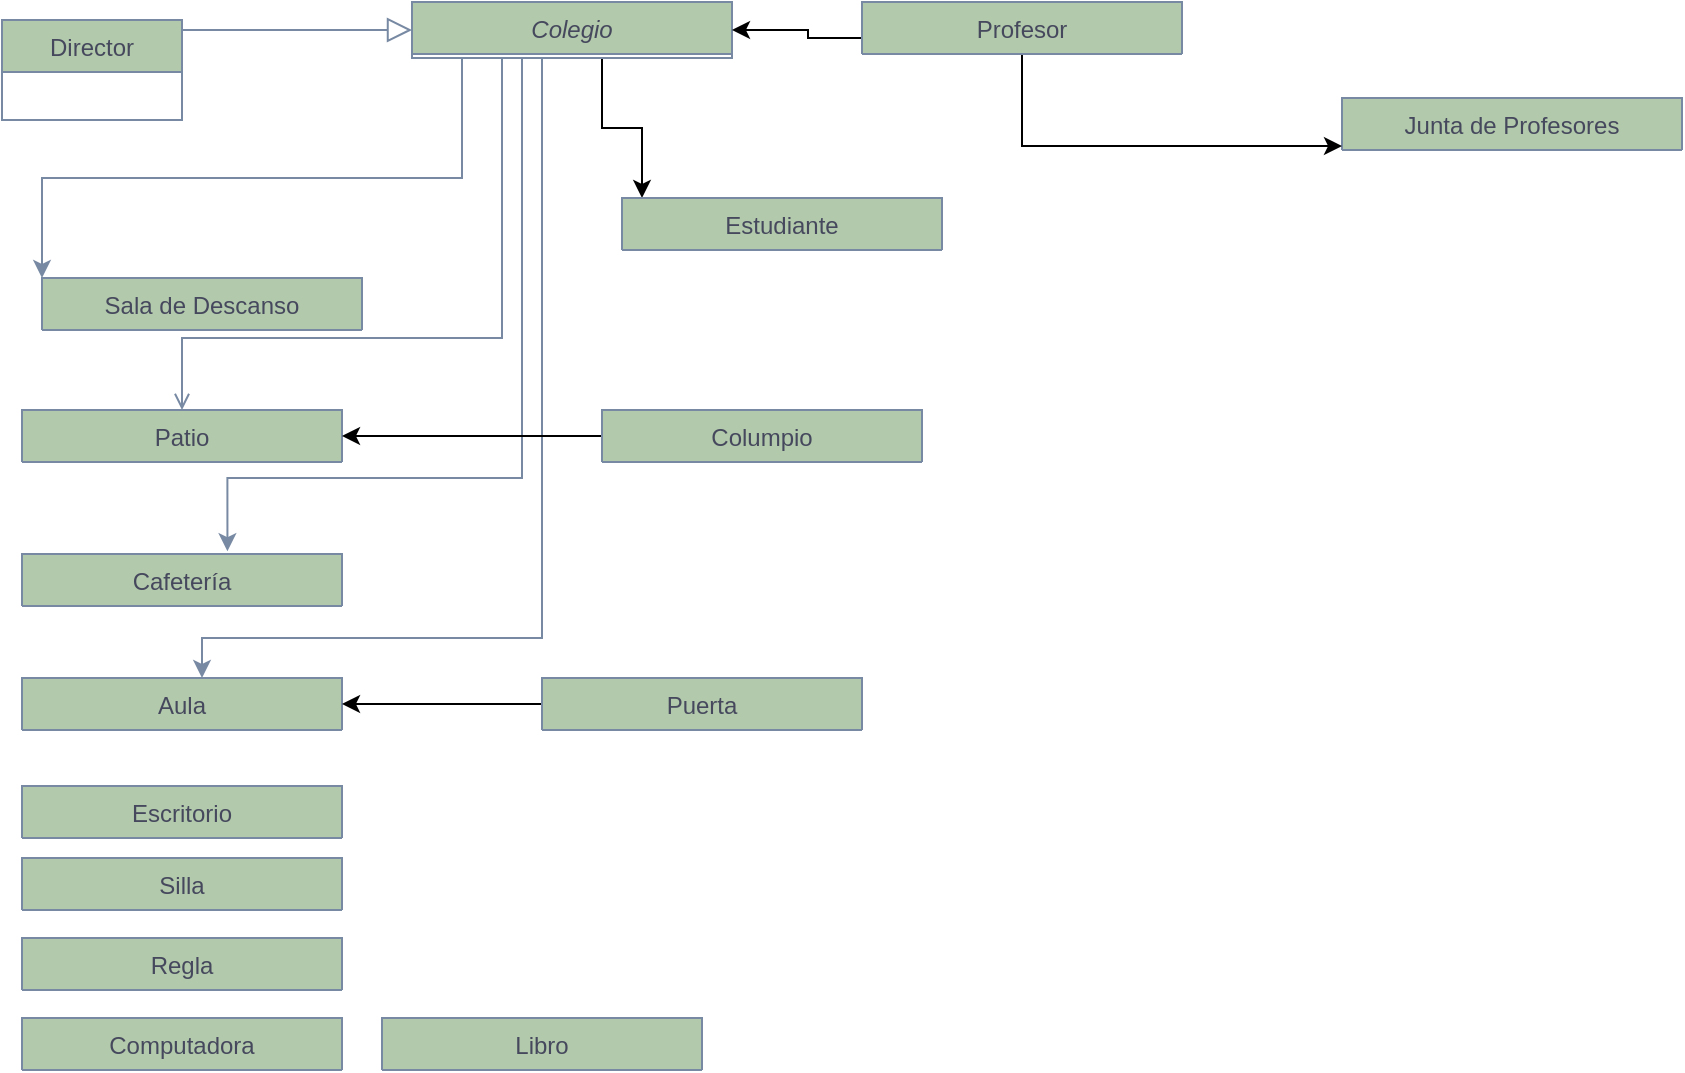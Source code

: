 <mxfile version="13.10.0" type="github">
  <diagram id="C5RBs43oDa-KdzZeNtuy" name="Page-1">
    <mxGraphModel dx="1038" dy="548" grid="1" gridSize="10" guides="1" tooltips="1" connect="1" arrows="1" fold="1" page="1" pageScale="1" pageWidth="827" pageHeight="1169" math="0" shadow="0">
      <root>
        <mxCell id="WIyWlLk6GJQsqaUBKTNV-0" />
        <mxCell id="WIyWlLk6GJQsqaUBKTNV-1" parent="WIyWlLk6GJQsqaUBKTNV-0" />
        <mxCell id="FTmHayUZEP4_Rs8V9bha-4" style="edgeStyle=orthogonalEdgeStyle;rounded=0;orthogonalLoop=1;jettySize=auto;html=1;strokeColor=#788AA3;fontColor=#46495D;" parent="WIyWlLk6GJQsqaUBKTNV-1" source="zkfFHV4jXpPFQw0GAbJ--0" target="FTmHayUZEP4_Rs8V9bha-0" edge="1">
          <mxGeometry relative="1" as="geometry">
            <Array as="points">
              <mxPoint x="280" y="320" />
              <mxPoint x="110" y="320" />
            </Array>
          </mxGeometry>
        </mxCell>
        <mxCell id="ioKz9-Z1rXta87zwbYLo-16" value="" style="edgeStyle=orthogonalEdgeStyle;rounded=0;orthogonalLoop=1;jettySize=auto;html=1;" edge="1" parent="WIyWlLk6GJQsqaUBKTNV-1" source="zkfFHV4jXpPFQw0GAbJ--0" target="ioKz9-Z1rXta87zwbYLo-12">
          <mxGeometry relative="1" as="geometry">
            <Array as="points">
              <mxPoint x="310" y="65" />
              <mxPoint x="330" y="65" />
            </Array>
          </mxGeometry>
        </mxCell>
        <mxCell id="zkfFHV4jXpPFQw0GAbJ--0" value="Colegio" style="swimlane;fontStyle=2;align=center;verticalAlign=top;childLayout=stackLayout;horizontal=1;startSize=26;horizontalStack=0;resizeParent=1;resizeLast=0;collapsible=1;marginBottom=0;rounded=0;shadow=0;strokeWidth=1;fillColor=#B2C9AB;strokeColor=#788AA3;fontColor=#46495D;" parent="WIyWlLk6GJQsqaUBKTNV-1" vertex="1" collapsed="1">
          <mxGeometry x="215" y="2" width="160" height="28" as="geometry">
            <mxRectangle x="215" y="2" width="220" height="198" as="alternateBounds" />
          </mxGeometry>
        </mxCell>
        <mxCell id="zkfFHV4jXpPFQw0GAbJ--4" value="" style="line;html=1;strokeWidth=1;align=left;verticalAlign=middle;spacingTop=-1;spacingLeft=3;spacingRight=3;rotatable=0;labelPosition=right;points=[];portConstraint=eastwest;fillColor=#B2C9AB;strokeColor=#788AA3;fontColor=#46495D;" parent="zkfFHV4jXpPFQw0GAbJ--0" vertex="1">
          <mxGeometry y="26" width="160" height="8" as="geometry" />
        </mxCell>
        <mxCell id="ioKz9-Z1rXta87zwbYLo-6" value="Profesor" style="swimlane;fontStyle=0;align=center;verticalAlign=top;childLayout=stackLayout;horizontal=1;startSize=80;horizontalStack=0;resizeParent=1;resizeLast=0;collapsible=1;marginBottom=0;rounded=0;shadow=0;strokeWidth=1;fillColor=#B2C9AB;strokeColor=#788AA3;fontColor=#46495D;" vertex="1" collapsed="1" parent="zkfFHV4jXpPFQw0GAbJ--0">
          <mxGeometry y="34" width="160" height="26" as="geometry">
            <mxRectangle x="110" y="430" width="120" height="88" as="alternateBounds" />
          </mxGeometry>
        </mxCell>
        <mxCell id="ioKz9-Z1rXta87zwbYLo-7" value="" style="line;html=1;strokeWidth=1;align=left;verticalAlign=middle;spacingTop=-1;spacingLeft=3;spacingRight=3;rotatable=0;labelPosition=right;points=[];portConstraint=eastwest;fillColor=#B2C9AB;strokeColor=#788AA3;fontColor=#46495D;" vertex="1" parent="ioKz9-Z1rXta87zwbYLo-6">
          <mxGeometry y="26" width="160" height="8" as="geometry" />
        </mxCell>
        <mxCell id="zkfFHV4jXpPFQw0GAbJ--6" value="Director" style="swimlane;fontStyle=0;align=center;verticalAlign=top;childLayout=stackLayout;horizontal=1;startSize=26;horizontalStack=0;resizeParent=1;resizeLast=0;collapsible=1;marginBottom=0;rounded=0;shadow=0;strokeWidth=1;fillColor=#B2C9AB;strokeColor=#788AA3;fontColor=#46495D;" parent="WIyWlLk6GJQsqaUBKTNV-1" vertex="1" collapsed="1">
          <mxGeometry x="10" y="11" width="90" height="50" as="geometry">
            <mxRectangle x="10" y="40" width="160" height="60" as="alternateBounds" />
          </mxGeometry>
        </mxCell>
        <mxCell id="zkfFHV4jXpPFQw0GAbJ--9" value="" style="line;html=1;strokeWidth=1;align=left;verticalAlign=middle;spacingTop=-1;spacingLeft=3;spacingRight=3;rotatable=0;labelPosition=right;points=[];portConstraint=eastwest;fillColor=#B2C9AB;strokeColor=#788AA3;fontColor=#46495D;" parent="zkfFHV4jXpPFQw0GAbJ--6" vertex="1">
          <mxGeometry y="26" width="90" height="8" as="geometry" />
        </mxCell>
        <mxCell id="zkfFHV4jXpPFQw0GAbJ--12" value="" style="endArrow=block;endSize=10;endFill=0;shadow=0;strokeWidth=1;rounded=0;edgeStyle=elbowEdgeStyle;elbow=vertical;strokeColor=#788AA3;fontColor=#46495D;" parent="WIyWlLk6GJQsqaUBKTNV-1" source="zkfFHV4jXpPFQw0GAbJ--6" target="zkfFHV4jXpPFQw0GAbJ--0" edge="1">
          <mxGeometry width="160" relative="1" as="geometry">
            <mxPoint x="200" y="203" as="sourcePoint" />
            <mxPoint x="200" y="203" as="targetPoint" />
            <Array as="points">
              <mxPoint x="200" y="16" />
              <mxPoint x="180" y="36" />
              <mxPoint x="200" y="70" />
              <mxPoint x="70" y="130" />
            </Array>
          </mxGeometry>
        </mxCell>
        <mxCell id="zkfFHV4jXpPFQw0GAbJ--13" value="Junta de Profesores" style="swimlane;fontStyle=0;align=center;verticalAlign=top;childLayout=stackLayout;horizontal=1;startSize=26;horizontalStack=0;resizeParent=1;resizeLast=0;collapsible=1;marginBottom=0;rounded=0;shadow=0;strokeWidth=1;fillColor=#B2C9AB;strokeColor=#788AA3;fontColor=#46495D;" parent="WIyWlLk6GJQsqaUBKTNV-1" vertex="1" collapsed="1">
          <mxGeometry x="680" y="50" width="170" height="26" as="geometry">
            <mxRectangle x="10" y="140" width="150" height="60" as="alternateBounds" />
          </mxGeometry>
        </mxCell>
        <mxCell id="ioKz9-Z1rXta87zwbYLo-3" value="Profesor" style="swimlane;fontStyle=0;align=center;verticalAlign=top;childLayout=stackLayout;horizontal=1;startSize=80;horizontalStack=0;resizeParent=1;resizeLast=0;collapsible=1;marginBottom=0;rounded=0;shadow=0;strokeWidth=1;fillColor=#B2C9AB;strokeColor=#788AA3;fontColor=#46495D;" vertex="1" collapsed="1" parent="zkfFHV4jXpPFQw0GAbJ--13">
          <mxGeometry y="26" width="170" height="26" as="geometry">
            <mxRectangle x="110" y="430" width="120" height="88" as="alternateBounds" />
          </mxGeometry>
        </mxCell>
        <mxCell id="ioKz9-Z1rXta87zwbYLo-4" value="" style="line;html=1;strokeWidth=1;align=left;verticalAlign=middle;spacingTop=-1;spacingLeft=3;spacingRight=3;rotatable=0;labelPosition=right;points=[];portConstraint=eastwest;fillColor=#B2C9AB;strokeColor=#788AA3;fontColor=#46495D;" vertex="1" parent="ioKz9-Z1rXta87zwbYLo-3">
          <mxGeometry y="26" width="170" height="8" as="geometry" />
        </mxCell>
        <mxCell id="zkfFHV4jXpPFQw0GAbJ--17" value="Patio" style="swimlane;fontStyle=0;align=center;verticalAlign=top;childLayout=stackLayout;horizontal=1;startSize=80;horizontalStack=0;resizeParent=1;resizeLast=0;collapsible=1;marginBottom=0;rounded=0;shadow=0;strokeWidth=1;fillColor=#B2C9AB;strokeColor=#788AA3;fontColor=#46495D;" parent="WIyWlLk6GJQsqaUBKTNV-1" vertex="1" collapsed="1">
          <mxGeometry x="20" y="206" width="160" height="26" as="geometry">
            <mxRectangle x="230" y="300" width="180" height="58" as="alternateBounds" />
          </mxGeometry>
        </mxCell>
        <mxCell id="zkfFHV4jXpPFQw0GAbJ--23" value="" style="line;html=1;strokeWidth=1;align=left;verticalAlign=middle;spacingTop=-1;spacingLeft=3;spacingRight=3;rotatable=0;labelPosition=right;points=[];portConstraint=eastwest;fillColor=#B2C9AB;strokeColor=#788AA3;fontColor=#46495D;" parent="zkfFHV4jXpPFQw0GAbJ--17" vertex="1">
          <mxGeometry y="26" width="160" height="8" as="geometry" />
        </mxCell>
        <mxCell id="zkfFHV4jXpPFQw0GAbJ--26" value="" style="endArrow=open;shadow=0;strokeWidth=1;rounded=0;endFill=1;edgeStyle=elbowEdgeStyle;elbow=vertical;strokeColor=#788AA3;fontColor=#46495D;" parent="WIyWlLk6GJQsqaUBKTNV-1" source="zkfFHV4jXpPFQw0GAbJ--0" target="zkfFHV4jXpPFQw0GAbJ--17" edge="1">
          <mxGeometry x="0.5" y="41" relative="1" as="geometry">
            <mxPoint x="380" y="192" as="sourcePoint" />
            <mxPoint x="540" y="192" as="targetPoint" />
            <mxPoint x="-40" y="32" as="offset" />
            <Array as="points">
              <mxPoint x="260" y="170" />
              <mxPoint x="40" y="190" />
              <mxPoint x="210" y="180" />
              <mxPoint x="260" y="160" />
              <mxPoint x="210" y="180" />
              <mxPoint x="260" y="160" />
              <mxPoint x="210" y="180" />
              <mxPoint x="250" y="140" />
              <mxPoint x="100" y="190" />
              <mxPoint x="260" y="219" />
              <mxPoint x="280" y="110" />
              <mxPoint x="325" y="260" />
            </Array>
          </mxGeometry>
        </mxCell>
        <mxCell id="FTmHayUZEP4_Rs8V9bha-0" value="Aula" style="swimlane;fontStyle=0;align=center;verticalAlign=top;childLayout=stackLayout;horizontal=1;startSize=80;horizontalStack=0;resizeParent=1;resizeLast=0;collapsible=1;marginBottom=0;rounded=0;shadow=0;strokeWidth=1;fillColor=#B2C9AB;strokeColor=#788AA3;fontColor=#46495D;" parent="WIyWlLk6GJQsqaUBKTNV-1" vertex="1" collapsed="1">
          <mxGeometry x="20" y="340" width="160" height="26" as="geometry">
            <mxRectangle x="470" y="300" width="160" height="58" as="alternateBounds" />
          </mxGeometry>
        </mxCell>
        <mxCell id="FTmHayUZEP4_Rs8V9bha-1" value="" style="line;html=1;strokeWidth=1;align=left;verticalAlign=middle;spacingTop=-1;spacingLeft=3;spacingRight=3;rotatable=0;labelPosition=right;points=[];portConstraint=eastwest;fillColor=#B2C9AB;strokeColor=#788AA3;fontColor=#46495D;" parent="FTmHayUZEP4_Rs8V9bha-0" vertex="1">
          <mxGeometry y="26" width="160" height="8" as="geometry" />
        </mxCell>
        <mxCell id="ioKz9-Z1rXta87zwbYLo-9" value="Puerta" style="swimlane;fontStyle=0;align=center;verticalAlign=top;childLayout=stackLayout;horizontal=1;startSize=80;horizontalStack=0;resizeParent=1;resizeLast=0;collapsible=1;marginBottom=0;rounded=0;shadow=0;strokeWidth=1;fillColor=#B2C9AB;strokeColor=#788AA3;fontColor=#46495D;" vertex="1" collapsed="1" parent="FTmHayUZEP4_Rs8V9bha-0">
          <mxGeometry y="34" width="160" height="26" as="geometry">
            <mxRectangle x="315" y="430" width="120" height="72" as="alternateBounds" />
          </mxGeometry>
        </mxCell>
        <mxCell id="ioKz9-Z1rXta87zwbYLo-10" value="" style="line;html=1;strokeWidth=1;align=left;verticalAlign=middle;spacingTop=-1;spacingLeft=3;spacingRight=3;rotatable=0;labelPosition=right;points=[];portConstraint=eastwest;fillColor=#B2C9AB;strokeColor=#788AA3;fontColor=#46495D;" vertex="1" parent="ioKz9-Z1rXta87zwbYLo-9">
          <mxGeometry y="26" width="160" height="8" as="geometry" />
        </mxCell>
        <mxCell id="FTmHayUZEP4_Rs8V9bha-2" value="Libro" style="swimlane;fontStyle=0;align=center;verticalAlign=top;childLayout=stackLayout;horizontal=1;startSize=80;horizontalStack=0;resizeParent=1;resizeLast=0;collapsible=1;marginBottom=0;rounded=0;shadow=0;strokeWidth=1;fillColor=#B2C9AB;strokeColor=#788AA3;fontColor=#46495D;" parent="WIyWlLk6GJQsqaUBKTNV-1" vertex="1" collapsed="1">
          <mxGeometry x="200" y="510" width="160" height="26" as="geometry">
            <mxRectangle x="500" y="390" width="120" height="56" as="alternateBounds" />
          </mxGeometry>
        </mxCell>
        <mxCell id="FTmHayUZEP4_Rs8V9bha-3" value="" style="line;html=1;strokeWidth=1;align=left;verticalAlign=middle;spacingTop=-1;spacingLeft=3;spacingRight=3;rotatable=0;labelPosition=right;points=[];portConstraint=eastwest;fillColor=#B2C9AB;strokeColor=#788AA3;fontColor=#46495D;" parent="FTmHayUZEP4_Rs8V9bha-2" vertex="1">
          <mxGeometry y="26" width="160" height="8" as="geometry" />
        </mxCell>
        <mxCell id="FTmHayUZEP4_Rs8V9bha-5" value="Sala de Descanso" style="swimlane;fontStyle=0;align=center;verticalAlign=top;childLayout=stackLayout;horizontal=1;startSize=80;horizontalStack=0;resizeParent=1;resizeLast=0;collapsible=1;marginBottom=0;rounded=0;shadow=0;strokeWidth=1;fillColor=#B2C9AB;strokeColor=#788AA3;fontColor=#46495D;" parent="WIyWlLk6GJQsqaUBKTNV-1" vertex="1" collapsed="1">
          <mxGeometry x="30" y="140" width="160" height="26" as="geometry">
            <mxRectangle x="50" y="295" width="150" height="71" as="alternateBounds" />
          </mxGeometry>
        </mxCell>
        <mxCell id="FTmHayUZEP4_Rs8V9bha-6" value="" style="line;html=1;strokeWidth=1;align=left;verticalAlign=middle;spacingTop=-1;spacingLeft=3;spacingRight=3;rotatable=0;labelPosition=right;points=[];portConstraint=eastwest;fillColor=#B2C9AB;strokeColor=#788AA3;fontColor=#46495D;" parent="FTmHayUZEP4_Rs8V9bha-5" vertex="1">
          <mxGeometry y="26" width="160" height="8" as="geometry" />
        </mxCell>
        <mxCell id="FTmHayUZEP4_Rs8V9bha-7" style="edgeStyle=orthogonalEdgeStyle;rounded=0;orthogonalLoop=1;jettySize=auto;html=1;strokeColor=#788AA3;fontColor=#46495D;" parent="WIyWlLk6GJQsqaUBKTNV-1" target="FTmHayUZEP4_Rs8V9bha-5" edge="1">
          <mxGeometry relative="1" as="geometry">
            <mxPoint x="240" y="30" as="sourcePoint" />
            <mxPoint x="255" y="443" as="targetPoint" />
            <Array as="points">
              <mxPoint x="240" y="90" />
              <mxPoint x="30" y="90" />
            </Array>
          </mxGeometry>
        </mxCell>
        <mxCell id="FTmHayUZEP4_Rs8V9bha-8" value="Estudiante" style="swimlane;fontStyle=0;align=center;verticalAlign=top;childLayout=stackLayout;horizontal=1;startSize=80;horizontalStack=0;resizeParent=1;resizeLast=0;collapsible=1;marginBottom=0;rounded=0;shadow=0;strokeWidth=1;fillColor=#B2C9AB;strokeColor=#788AA3;fontColor=#46495D;" parent="WIyWlLk6GJQsqaUBKTNV-1" vertex="1" collapsed="1">
          <mxGeometry x="320" y="100" width="160" height="26" as="geometry">
            <mxRectangle x="315" y="430" width="120" height="72" as="alternateBounds" />
          </mxGeometry>
        </mxCell>
        <mxCell id="FTmHayUZEP4_Rs8V9bha-9" value="" style="line;html=1;strokeWidth=1;align=left;verticalAlign=middle;spacingTop=-1;spacingLeft=3;spacingRight=3;rotatable=0;labelPosition=right;points=[];portConstraint=eastwest;fillColor=#B2C9AB;strokeColor=#788AA3;fontColor=#46495D;" parent="FTmHayUZEP4_Rs8V9bha-8" vertex="1">
          <mxGeometry y="26" width="160" height="8" as="geometry" />
        </mxCell>
        <mxCell id="ioKz9-Z1rXta87zwbYLo-12" value="Colegio" style="swimlane;fontStyle=2;align=center;verticalAlign=top;childLayout=stackLayout;horizontal=1;startSize=26;horizontalStack=0;resizeParent=1;resizeLast=0;collapsible=1;marginBottom=0;rounded=0;shadow=0;strokeWidth=1;fillColor=#B2C9AB;strokeColor=#788AA3;fontColor=#46495D;" vertex="1" collapsed="1" parent="FTmHayUZEP4_Rs8V9bha-8">
          <mxGeometry y="34" width="160" height="28" as="geometry">
            <mxRectangle x="215" y="2" width="220" height="198" as="alternateBounds" />
          </mxGeometry>
        </mxCell>
        <mxCell id="ioKz9-Z1rXta87zwbYLo-13" value="" style="line;html=1;strokeWidth=1;align=left;verticalAlign=middle;spacingTop=-1;spacingLeft=3;spacingRight=3;rotatable=0;labelPosition=right;points=[];portConstraint=eastwest;fillColor=#B2C9AB;strokeColor=#788AA3;fontColor=#46495D;" vertex="1" parent="ioKz9-Z1rXta87zwbYLo-12">
          <mxGeometry y="26" width="160" height="8" as="geometry" />
        </mxCell>
        <mxCell id="ioKz9-Z1rXta87zwbYLo-14" value="Profesor" style="swimlane;fontStyle=0;align=center;verticalAlign=top;childLayout=stackLayout;horizontal=1;startSize=80;horizontalStack=0;resizeParent=1;resizeLast=0;collapsible=1;marginBottom=0;rounded=0;shadow=0;strokeWidth=1;fillColor=#B2C9AB;strokeColor=#788AA3;fontColor=#46495D;" vertex="1" collapsed="1" parent="ioKz9-Z1rXta87zwbYLo-12">
          <mxGeometry y="34" width="160" height="26" as="geometry">
            <mxRectangle x="110" y="430" width="120" height="88" as="alternateBounds" />
          </mxGeometry>
        </mxCell>
        <mxCell id="ioKz9-Z1rXta87zwbYLo-15" value="" style="line;html=1;strokeWidth=1;align=left;verticalAlign=middle;spacingTop=-1;spacingLeft=3;spacingRight=3;rotatable=0;labelPosition=right;points=[];portConstraint=eastwest;fillColor=#B2C9AB;strokeColor=#788AA3;fontColor=#46495D;" vertex="1" parent="ioKz9-Z1rXta87zwbYLo-14">
          <mxGeometry y="26" width="160" height="8" as="geometry" />
        </mxCell>
        <mxCell id="ioKz9-Z1rXta87zwbYLo-5" value="" style="edgeStyle=orthogonalEdgeStyle;rounded=0;orthogonalLoop=1;jettySize=auto;html=1;" edge="1" parent="WIyWlLk6GJQsqaUBKTNV-1" source="FTmHayUZEP4_Rs8V9bha-10" target="ioKz9-Z1rXta87zwbYLo-3">
          <mxGeometry relative="1" as="geometry">
            <Array as="points">
              <mxPoint x="690" y="74" />
              <mxPoint x="685" y="74" />
            </Array>
          </mxGeometry>
        </mxCell>
        <mxCell id="ioKz9-Z1rXta87zwbYLo-8" value="" style="edgeStyle=orthogonalEdgeStyle;rounded=0;orthogonalLoop=1;jettySize=auto;html=1;" edge="1" parent="WIyWlLk6GJQsqaUBKTNV-1" target="ioKz9-Z1rXta87zwbYLo-6">
          <mxGeometry relative="1" as="geometry">
            <mxPoint x="440" y="16" as="sourcePoint" />
            <Array as="points">
              <mxPoint x="413" y="20" />
              <mxPoint x="413" y="16" />
            </Array>
          </mxGeometry>
        </mxCell>
        <mxCell id="FTmHayUZEP4_Rs8V9bha-10" value="Profesor" style="swimlane;fontStyle=0;align=center;verticalAlign=top;childLayout=stackLayout;horizontal=1;startSize=80;horizontalStack=0;resizeParent=1;resizeLast=0;collapsible=1;marginBottom=0;rounded=0;shadow=0;strokeWidth=1;fillColor=#B2C9AB;strokeColor=#788AA3;fontColor=#46495D;" parent="WIyWlLk6GJQsqaUBKTNV-1" vertex="1" collapsed="1">
          <mxGeometry x="440" y="2" width="160" height="26" as="geometry">
            <mxRectangle x="110" y="430" width="120" height="88" as="alternateBounds" />
          </mxGeometry>
        </mxCell>
        <mxCell id="FTmHayUZEP4_Rs8V9bha-11" value="" style="line;html=1;strokeWidth=1;align=left;verticalAlign=middle;spacingTop=-1;spacingLeft=3;spacingRight=3;rotatable=0;labelPosition=right;points=[];portConstraint=eastwest;fillColor=#B2C9AB;strokeColor=#788AA3;fontColor=#46495D;" parent="FTmHayUZEP4_Rs8V9bha-10" vertex="1">
          <mxGeometry y="26" width="160" height="8" as="geometry" />
        </mxCell>
        <mxCell id="FTmHayUZEP4_Rs8V9bha-12" value="Cafetería" style="swimlane;fontStyle=0;align=center;verticalAlign=top;childLayout=stackLayout;horizontal=1;startSize=80;horizontalStack=0;resizeParent=1;resizeLast=0;collapsible=1;marginBottom=0;rounded=0;shadow=0;strokeWidth=1;fillColor=#B2C9AB;strokeColor=#788AA3;fontColor=#46495D;" parent="WIyWlLk6GJQsqaUBKTNV-1" vertex="1" collapsed="1">
          <mxGeometry x="20" y="278" width="160" height="26" as="geometry">
            <mxRectangle x="650" y="300" width="160" height="74" as="alternateBounds" />
          </mxGeometry>
        </mxCell>
        <mxCell id="FTmHayUZEP4_Rs8V9bha-13" value="" style="line;html=1;strokeWidth=1;align=left;verticalAlign=middle;spacingTop=-1;spacingLeft=3;spacingRight=3;rotatable=0;labelPosition=right;points=[];portConstraint=eastwest;fillColor=#B2C9AB;strokeColor=#788AA3;fontColor=#46495D;" parent="FTmHayUZEP4_Rs8V9bha-12" vertex="1">
          <mxGeometry y="26" width="160" height="8" as="geometry" />
        </mxCell>
        <mxCell id="FTmHayUZEP4_Rs8V9bha-14" style="edgeStyle=orthogonalEdgeStyle;rounded=0;orthogonalLoop=1;jettySize=auto;html=1;entryX=0.642;entryY=-0.054;entryDx=0;entryDy=0;strokeColor=#788AA3;fontColor=#46495D;entryPerimeter=0;" parent="WIyWlLk6GJQsqaUBKTNV-1" target="FTmHayUZEP4_Rs8V9bha-12" edge="1">
          <mxGeometry relative="1" as="geometry">
            <mxPoint x="280" y="30" as="sourcePoint" />
            <mxPoint x="730" y="290" as="targetPoint" />
            <Array as="points">
              <mxPoint x="270" y="30" />
              <mxPoint x="270" y="240" />
              <mxPoint x="123" y="240" />
            </Array>
          </mxGeometry>
        </mxCell>
        <mxCell id="FTmHayUZEP4_Rs8V9bha-15" value="Computadora" style="swimlane;fontStyle=0;align=center;verticalAlign=top;childLayout=stackLayout;horizontal=1;startSize=80;horizontalStack=0;resizeParent=1;resizeLast=0;collapsible=1;marginBottom=0;rounded=0;shadow=0;strokeWidth=1;fillColor=#B2C9AB;strokeColor=#788AA3;fontColor=#46495D;" parent="WIyWlLk6GJQsqaUBKTNV-1" vertex="1" collapsed="1">
          <mxGeometry x="20" y="510" width="160" height="26" as="geometry">
            <mxRectangle x="110" y="430" width="120" height="88" as="alternateBounds" />
          </mxGeometry>
        </mxCell>
        <mxCell id="FTmHayUZEP4_Rs8V9bha-16" value="" style="line;html=1;strokeWidth=1;align=left;verticalAlign=middle;spacingTop=-1;spacingLeft=3;spacingRight=3;rotatable=0;labelPosition=right;points=[];portConstraint=eastwest;fillColor=#B2C9AB;strokeColor=#788AA3;fontColor=#46495D;" parent="FTmHayUZEP4_Rs8V9bha-15" vertex="1">
          <mxGeometry y="26" width="160" height="8" as="geometry" />
        </mxCell>
        <mxCell id="FTmHayUZEP4_Rs8V9bha-17" value="Escritorio" style="swimlane;fontStyle=0;align=center;verticalAlign=top;childLayout=stackLayout;horizontal=1;startSize=80;horizontalStack=0;resizeParent=1;resizeLast=0;collapsible=1;marginBottom=0;rounded=0;shadow=0;strokeWidth=1;fillColor=#B2C9AB;strokeColor=#788AA3;fontColor=#46495D;" parent="WIyWlLk6GJQsqaUBKTNV-1" vertex="1" collapsed="1">
          <mxGeometry x="20" y="394" width="160" height="26" as="geometry">
            <mxRectangle x="315" y="430" width="120" height="72" as="alternateBounds" />
          </mxGeometry>
        </mxCell>
        <mxCell id="FTmHayUZEP4_Rs8V9bha-18" value="" style="line;html=1;strokeWidth=1;align=left;verticalAlign=middle;spacingTop=-1;spacingLeft=3;spacingRight=3;rotatable=0;labelPosition=right;points=[];portConstraint=eastwest;fillColor=#B2C9AB;strokeColor=#788AA3;fontColor=#46495D;" parent="FTmHayUZEP4_Rs8V9bha-17" vertex="1">
          <mxGeometry y="26" width="160" height="8" as="geometry" />
        </mxCell>
        <mxCell id="FTmHayUZEP4_Rs8V9bha-19" value="Silla" style="swimlane;fontStyle=0;align=center;verticalAlign=top;childLayout=stackLayout;horizontal=1;startSize=80;horizontalStack=0;resizeParent=1;resizeLast=0;collapsible=1;marginBottom=0;rounded=0;shadow=0;strokeWidth=1;fillColor=#B2C9AB;strokeColor=#788AA3;fontColor=#46495D;" parent="WIyWlLk6GJQsqaUBKTNV-1" vertex="1" collapsed="1">
          <mxGeometry x="20" y="430" width="160" height="26" as="geometry">
            <mxRectangle x="315" y="430" width="120" height="72" as="alternateBounds" />
          </mxGeometry>
        </mxCell>
        <mxCell id="FTmHayUZEP4_Rs8V9bha-20" value="" style="line;html=1;strokeWidth=1;align=left;verticalAlign=middle;spacingTop=-1;spacingLeft=3;spacingRight=3;rotatable=0;labelPosition=right;points=[];portConstraint=eastwest;fillColor=#B2C9AB;strokeColor=#788AA3;fontColor=#46495D;" parent="FTmHayUZEP4_Rs8V9bha-19" vertex="1">
          <mxGeometry y="26" width="160" height="8" as="geometry" />
        </mxCell>
        <mxCell id="FTmHayUZEP4_Rs8V9bha-21" value="Regla" style="swimlane;fontStyle=0;align=center;verticalAlign=top;childLayout=stackLayout;horizontal=1;startSize=80;horizontalStack=0;resizeParent=1;resizeLast=0;collapsible=1;marginBottom=0;rounded=0;shadow=0;strokeWidth=1;fillColor=#B2C9AB;strokeColor=#788AA3;fontColor=#46495D;" parent="WIyWlLk6GJQsqaUBKTNV-1" vertex="1" collapsed="1">
          <mxGeometry x="20" y="470" width="160" height="26" as="geometry">
            <mxRectangle x="315" y="430" width="120" height="72" as="alternateBounds" />
          </mxGeometry>
        </mxCell>
        <mxCell id="FTmHayUZEP4_Rs8V9bha-22" value="" style="line;html=1;strokeWidth=1;align=left;verticalAlign=middle;spacingTop=-1;spacingLeft=3;spacingRight=3;rotatable=0;labelPosition=right;points=[];portConstraint=eastwest;fillColor=#B2C9AB;strokeColor=#788AA3;fontColor=#46495D;" parent="FTmHayUZEP4_Rs8V9bha-21" vertex="1">
          <mxGeometry y="26" width="160" height="8" as="geometry" />
        </mxCell>
        <mxCell id="ioKz9-Z1rXta87zwbYLo-11" value="" style="edgeStyle=orthogonalEdgeStyle;rounded=0;orthogonalLoop=1;jettySize=auto;html=1;" edge="1" parent="WIyWlLk6GJQsqaUBKTNV-1" source="FTmHayUZEP4_Rs8V9bha-23" target="ioKz9-Z1rXta87zwbYLo-9">
          <mxGeometry relative="1" as="geometry" />
        </mxCell>
        <mxCell id="FTmHayUZEP4_Rs8V9bha-23" value="Puerta" style="swimlane;fontStyle=0;align=center;verticalAlign=top;childLayout=stackLayout;horizontal=1;startSize=80;horizontalStack=0;resizeParent=1;resizeLast=0;collapsible=1;marginBottom=0;rounded=0;shadow=0;strokeWidth=1;fillColor=#B2C9AB;strokeColor=#788AA3;fontColor=#46495D;" parent="WIyWlLk6GJQsqaUBKTNV-1" vertex="1" collapsed="1">
          <mxGeometry x="280" y="340" width="160" height="26" as="geometry">
            <mxRectangle x="315" y="430" width="120" height="72" as="alternateBounds" />
          </mxGeometry>
        </mxCell>
        <mxCell id="FTmHayUZEP4_Rs8V9bha-24" value="" style="line;html=1;strokeWidth=1;align=left;verticalAlign=middle;spacingTop=-1;spacingLeft=3;spacingRight=3;rotatable=0;labelPosition=right;points=[];portConstraint=eastwest;fillColor=#B2C9AB;strokeColor=#788AA3;fontColor=#46495D;" parent="FTmHayUZEP4_Rs8V9bha-23" vertex="1">
          <mxGeometry y="26" width="160" height="8" as="geometry" />
        </mxCell>
        <mxCell id="ioKz9-Z1rXta87zwbYLo-2" value="" style="edgeStyle=orthogonalEdgeStyle;rounded=0;orthogonalLoop=1;jettySize=auto;html=1;entryX=1;entryY=0.5;entryDx=0;entryDy=0;" edge="1" parent="WIyWlLk6GJQsqaUBKTNV-1" source="FTmHayUZEP4_Rs8V9bha-25" target="zkfFHV4jXpPFQw0GAbJ--17">
          <mxGeometry relative="1" as="geometry">
            <mxPoint x="230" y="219" as="targetPoint" />
          </mxGeometry>
        </mxCell>
        <mxCell id="FTmHayUZEP4_Rs8V9bha-25" value="Columpio" style="swimlane;fontStyle=0;align=center;verticalAlign=top;childLayout=stackLayout;horizontal=1;startSize=80;horizontalStack=0;resizeParent=1;resizeLast=0;collapsible=1;marginBottom=0;rounded=0;shadow=0;strokeWidth=1;fillColor=#B2C9AB;strokeColor=#788AA3;fontColor=#46495D;" parent="WIyWlLk6GJQsqaUBKTNV-1" vertex="1" collapsed="1">
          <mxGeometry x="310" y="206" width="160" height="26" as="geometry">
            <mxRectangle x="315" y="430" width="120" height="72" as="alternateBounds" />
          </mxGeometry>
        </mxCell>
        <mxCell id="FTmHayUZEP4_Rs8V9bha-26" value="" style="line;html=1;strokeWidth=1;align=left;verticalAlign=middle;spacingTop=-1;spacingLeft=3;spacingRight=3;rotatable=0;labelPosition=right;points=[];portConstraint=eastwest;fillColor=#B2C9AB;strokeColor=#788AA3;fontColor=#46495D;" parent="FTmHayUZEP4_Rs8V9bha-25" vertex="1">
          <mxGeometry y="26" width="160" height="8" as="geometry" />
        </mxCell>
      </root>
    </mxGraphModel>
  </diagram>
</mxfile>
